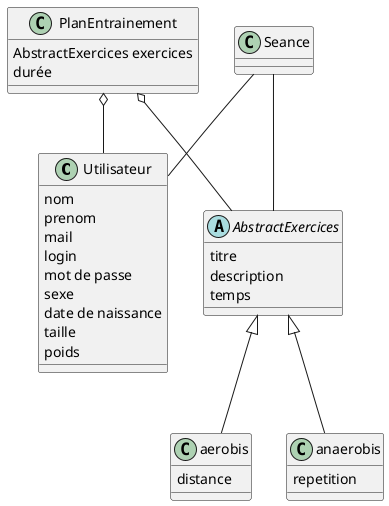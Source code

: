 @startuml


class Utilisateur{
nom
prenom
mail
login
mot de passe
sexe
date de naissance
taille
poids
}

class PlanEntrainement {
AbstractExercices exercices
durée
}

abstract class AbstractExercices {
titre
description
temps
}


class aerobis{
distance
}

class anaerobis{
repetition
}

class Seance{
}

Seance -- AbstractExercices
Seance -- Utilisateur

AbstractExercices <|--  aerobis
AbstractExercices <|--  anaerobis

PlanEntrainement o-- Utilisateur
PlanEntrainement o-- AbstractExercices

@enduml